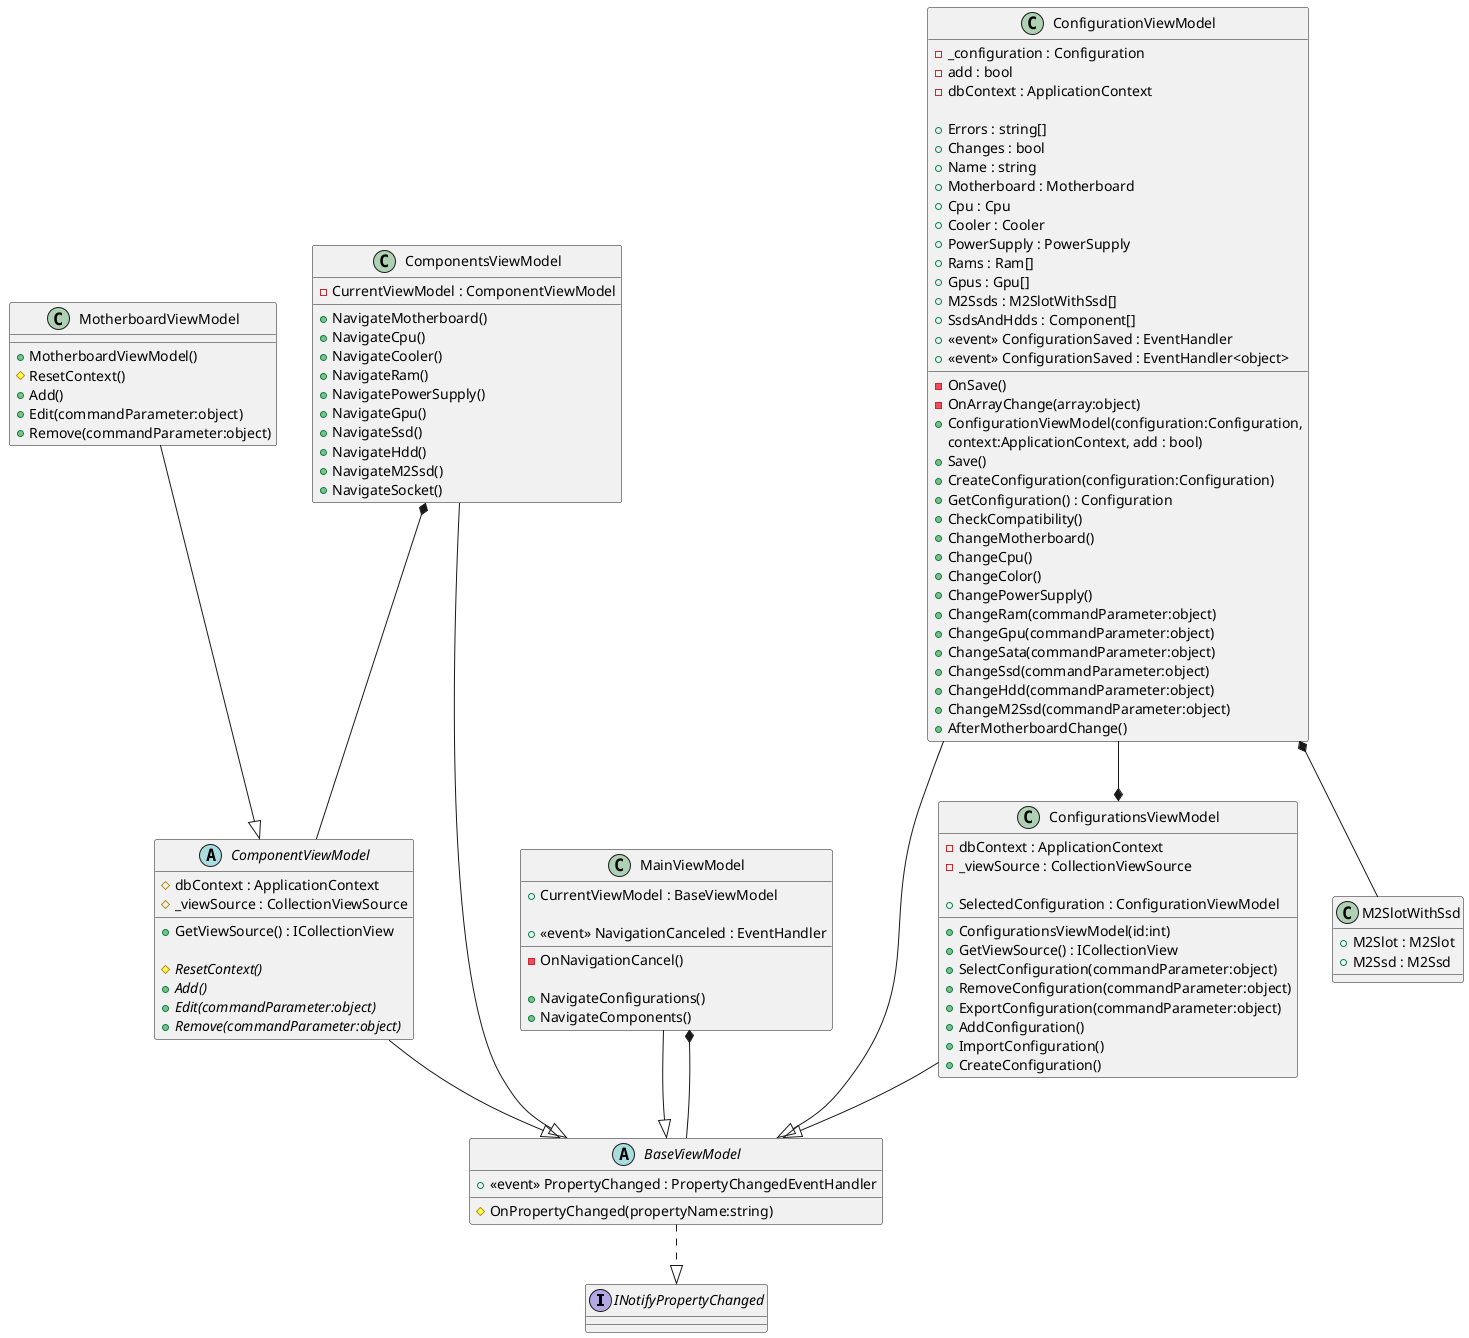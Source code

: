 @startuml Class diagram ViewModel

interface INotifyPropertyChanged

BaseViewModel ..|> INotifyPropertyChanged
abstract class BaseViewModel{
    + <<event>> PropertyChanged : PropertyChangedEventHandler

    # OnPropertyChanged(propertyName:string)
}

ComponentViewModel --|> BaseViewModel
abstract class ComponentViewModel{
    # dbContext : ApplicationContext
    # _viewSource : CollectionViewSource
    
    + GetViewSource() : ICollectionView

    {abstract} # ResetContext()
    {abstract} + Add()
    {abstract} + Edit(commandParameter:object)
    {abstract} + Remove(commandParameter:object)
}

MotherboardViewModel --|> ComponentViewModel
class MotherboardViewModel{
    + MotherboardViewModel()
    # ResetContext()
    + Add()
    + Edit(commandParameter:object)
    + Remove(commandParameter:object)
}

MainViewModel --|> BaseViewModel
MainViewModel *-- BaseViewModel
class MainViewModel{
    + CurrentViewModel : BaseViewModel

    + <<event>> NavigationCanceled : EventHandler

    - OnNavigationCancel()

    + NavigateConfigurations()
    + NavigateComponents()

}

ConfigurationsViewModel --|> BaseViewModel
class ConfigurationsViewModel{
    - dbContext : ApplicationContext
    - _viewSource : CollectionViewSource

    + SelectedConfiguration : ConfigurationViewModel

    + ConfigurationsViewModel(id:int)
    + GetViewSource() : ICollectionView
    + SelectConfiguration(commandParameter:object)
    + RemoveConfiguration(commandParameter:object)
    + ExportConfiguration(commandParameter:object)
    + AddConfiguration()
    + ImportConfiguration()
    + CreateConfiguration()
}

ConfigurationViewModel --* ConfigurationsViewModel
ConfigurationViewModel --|> BaseViewModel
ConfigurationViewModel *-- M2SlotWithSsd
class ConfigurationViewModel{
    - _configuration : Configuration
    - add : bool
    - dbContext : ApplicationContext

    + Errors : string[]
    + Changes : bool
    + Name : string
    + Motherboard : Motherboard
    + Cpu : Cpu
    + Cooler : Cooler
    + PowerSupply : PowerSupply
    + Rams : Ram[]
    + Gpus : Gpu[]
    + M2Ssds : M2SlotWithSsd[]
    + SsdsAndHdds : Component[]
    + <<event>> ConfigurationSaved : EventHandler
    + <<event>> ConfigurationSaved : EventHandler<object>

    - OnSave()
    - OnArrayChange(array:object)
    + ConfigurationViewModel(configuration:Configuration, 
    context:ApplicationContext, add : bool)
    + Save()
    + CreateConfiguration(configuration:Configuration)
    + GetConfiguration() : Configuration
    + CheckCompatibility()
    + ChangeMotherboard()
    + ChangeCpu()
    + ChangeColor()
    + ChangePowerSupply()
    + ChangeRam(commandParameter:object)
    + ChangeGpu(commandParameter:object)
    + ChangeSata(commandParameter:object)
    + ChangeSsd(commandParameter:object)
    + ChangeHdd(commandParameter:object)
    + ChangeM2Ssd(commandParameter:object)
    + AfterMotherboardChange()
}


class M2SlotWithSsd{
    + M2Slot : M2Slot
    + M2Ssd : M2Ssd
}

ComponentsViewModel *-- ComponentViewModel
ComponentsViewModel --|> BaseViewModel
class ComponentsViewModel{
    - CurrentViewModel : ComponentViewModel

    + NavigateMotherboard()
    + NavigateCpu()
    + NavigateCooler()
    + NavigateRam()
    + NavigatePowerSupply()
    + NavigateGpu()
    + NavigateSsd()
    + NavigateHdd()
    + NavigateM2Ssd()
    + NavigateSocket()
}

@enduml